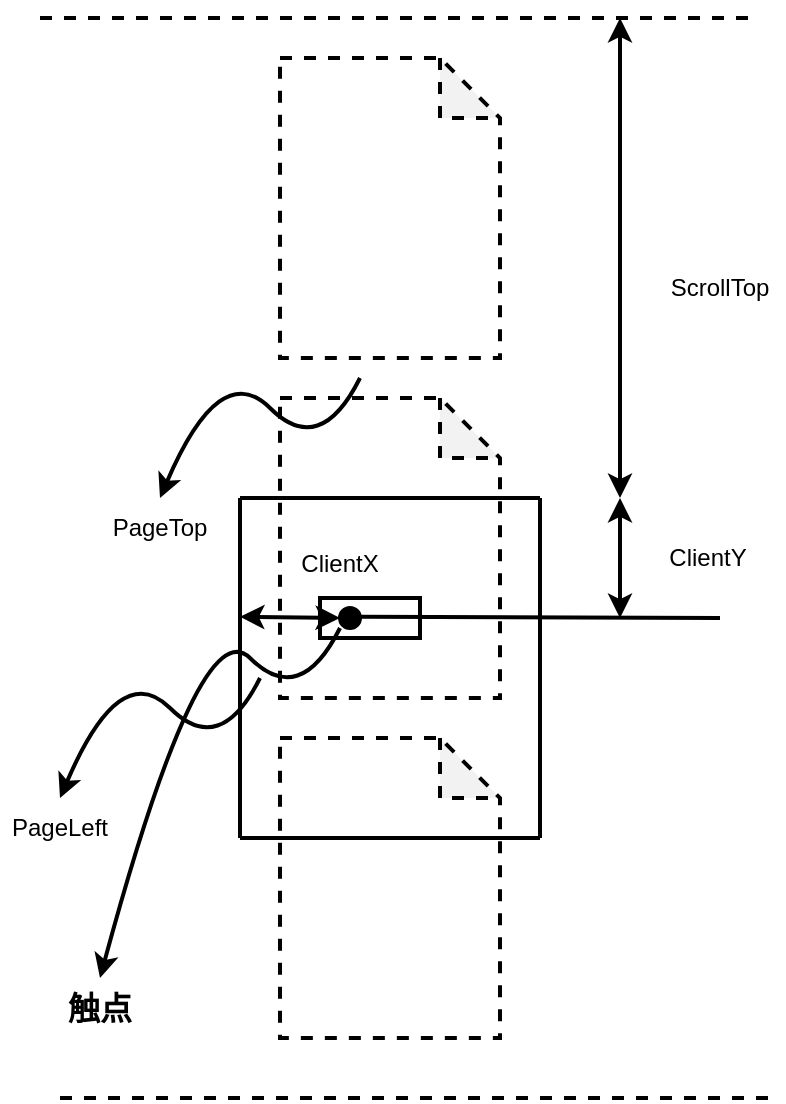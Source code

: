 <mxfile version="20.8.13" type="github">
  <diagram name="第 1 页" id="sRXJkV-LVnb2FucYwR0I">
    <mxGraphModel dx="1193" dy="640" grid="1" gridSize="10" guides="1" tooltips="1" connect="1" arrows="1" fold="1" page="1" pageScale="1" pageWidth="827" pageHeight="1169" math="0" shadow="0">
      <root>
        <mxCell id="0" />
        <mxCell id="1" parent="0" />
        <mxCell id="H-jnt7c-LcWuIAZDKXMh-1" value="" style="endArrow=none;html=1;rounded=0;strokeWidth=2;dashed=1;" edge="1" parent="1">
          <mxGeometry width="50" height="50" relative="1" as="geometry">
            <mxPoint x="50" y="100" as="sourcePoint" />
            <mxPoint x="410" y="100" as="targetPoint" />
          </mxGeometry>
        </mxCell>
        <mxCell id="H-jnt7c-LcWuIAZDKXMh-2" value="" style="shape=note;whiteSpace=wrap;html=1;backgroundOutline=1;darkOpacity=0.05;strokeWidth=2;dashed=1;" vertex="1" parent="1">
          <mxGeometry x="170" y="120" width="110" height="150" as="geometry" />
        </mxCell>
        <mxCell id="H-jnt7c-LcWuIAZDKXMh-3" value="" style="shape=note;whiteSpace=wrap;html=1;backgroundOutline=1;darkOpacity=0.05;strokeWidth=2;dashed=1;" vertex="1" parent="1">
          <mxGeometry x="170" y="290" width="110" height="150" as="geometry" />
        </mxCell>
        <mxCell id="H-jnt7c-LcWuIAZDKXMh-4" value="" style="shape=note;whiteSpace=wrap;html=1;backgroundOutline=1;darkOpacity=0.05;strokeWidth=2;dashed=1;" vertex="1" parent="1">
          <mxGeometry x="170" y="460" width="110" height="150" as="geometry" />
        </mxCell>
        <mxCell id="H-jnt7c-LcWuIAZDKXMh-5" value="" style="endArrow=none;html=1;rounded=0;strokeWidth=2;" edge="1" parent="1">
          <mxGeometry width="50" height="50" relative="1" as="geometry">
            <mxPoint x="150" y="510" as="sourcePoint" />
            <mxPoint x="300" y="510" as="targetPoint" />
          </mxGeometry>
        </mxCell>
        <mxCell id="H-jnt7c-LcWuIAZDKXMh-6" value="" style="endArrow=none;html=1;rounded=0;strokeWidth=2;" edge="1" parent="1">
          <mxGeometry width="50" height="50" relative="1" as="geometry">
            <mxPoint x="150" y="340" as="sourcePoint" />
            <mxPoint x="300" y="340" as="targetPoint" />
          </mxGeometry>
        </mxCell>
        <mxCell id="H-jnt7c-LcWuIAZDKXMh-7" value="" style="endArrow=none;html=1;rounded=0;strokeWidth=2;" edge="1" parent="1">
          <mxGeometry width="50" height="50" relative="1" as="geometry">
            <mxPoint x="150" y="510" as="sourcePoint" />
            <mxPoint x="150" y="340" as="targetPoint" />
          </mxGeometry>
        </mxCell>
        <mxCell id="H-jnt7c-LcWuIAZDKXMh-8" value="" style="endArrow=none;html=1;rounded=0;strokeWidth=2;" edge="1" parent="1">
          <mxGeometry width="50" height="50" relative="1" as="geometry">
            <mxPoint x="300" y="510" as="sourcePoint" />
            <mxPoint x="300" y="340" as="targetPoint" />
          </mxGeometry>
        </mxCell>
        <mxCell id="H-jnt7c-LcWuIAZDKXMh-9" value="" style="rounded=0;whiteSpace=wrap;html=1;strokeWidth=2;" vertex="1" parent="1">
          <mxGeometry x="190" y="390" width="50" height="20" as="geometry" />
        </mxCell>
        <mxCell id="H-jnt7c-LcWuIAZDKXMh-10" value="" style="ellipse;whiteSpace=wrap;html=1;aspect=fixed;strokeWidth=2;fillColor=#000000;" vertex="1" parent="1">
          <mxGeometry x="200" y="395" width="10" height="10" as="geometry" />
        </mxCell>
        <mxCell id="H-jnt7c-LcWuIAZDKXMh-13" value="" style="endArrow=none;html=1;rounded=0;strokeWidth=2;dashed=1;" edge="1" parent="1">
          <mxGeometry width="50" height="50" relative="1" as="geometry">
            <mxPoint x="60" y="640" as="sourcePoint" />
            <mxPoint x="420" y="640" as="targetPoint" />
          </mxGeometry>
        </mxCell>
        <mxCell id="H-jnt7c-LcWuIAZDKXMh-15" value="" style="curved=1;endArrow=classic;html=1;rounded=0;strokeWidth=2;" edge="1" parent="1">
          <mxGeometry width="50" height="50" relative="1" as="geometry">
            <mxPoint x="160" y="430" as="sourcePoint" />
            <mxPoint x="60" y="490" as="targetPoint" />
            <Array as="points">
              <mxPoint x="140" y="470" />
              <mxPoint x="90" y="420" />
            </Array>
          </mxGeometry>
        </mxCell>
        <mxCell id="H-jnt7c-LcWuIAZDKXMh-16" value="PageLeft" style="text;html=1;strokeColor=none;fillColor=none;align=center;verticalAlign=middle;whiteSpace=wrap;rounded=0;" vertex="1" parent="1">
          <mxGeometry x="30" y="490" width="60" height="30" as="geometry" />
        </mxCell>
        <mxCell id="H-jnt7c-LcWuIAZDKXMh-17" value="" style="curved=1;endArrow=classic;html=1;rounded=0;strokeWidth=2;" edge="1" parent="1">
          <mxGeometry width="50" height="50" relative="1" as="geometry">
            <mxPoint x="210" y="280" as="sourcePoint" />
            <mxPoint x="110" y="340" as="targetPoint" />
            <Array as="points">
              <mxPoint x="190" y="320" />
              <mxPoint x="140" y="270" />
            </Array>
          </mxGeometry>
        </mxCell>
        <mxCell id="H-jnt7c-LcWuIAZDKXMh-18" value="PageTop" style="text;html=1;strokeColor=none;fillColor=none;align=center;verticalAlign=middle;whiteSpace=wrap;rounded=0;" vertex="1" parent="1">
          <mxGeometry x="80" y="340" width="60" height="30" as="geometry" />
        </mxCell>
        <mxCell id="H-jnt7c-LcWuIAZDKXMh-20" value="" style="endArrow=classic;startArrow=classic;html=1;rounded=0;strokeWidth=2;entryX=0;entryY=0.5;entryDx=0;entryDy=0;" edge="1" parent="1" target="H-jnt7c-LcWuIAZDKXMh-10">
          <mxGeometry width="50" height="50" relative="1" as="geometry">
            <mxPoint x="150" y="399.38" as="sourcePoint" />
            <mxPoint x="190" y="399.38" as="targetPoint" />
          </mxGeometry>
        </mxCell>
        <mxCell id="H-jnt7c-LcWuIAZDKXMh-21" value="ClientX" style="text;html=1;strokeColor=none;fillColor=none;align=center;verticalAlign=middle;whiteSpace=wrap;rounded=0;" vertex="1" parent="1">
          <mxGeometry x="170" y="355" width="60" height="35" as="geometry" />
        </mxCell>
        <mxCell id="H-jnt7c-LcWuIAZDKXMh-24" value="" style="endArrow=none;html=1;rounded=0;strokeWidth=2;" edge="1" parent="1">
          <mxGeometry width="50" height="50" relative="1" as="geometry">
            <mxPoint x="210" y="399.38" as="sourcePoint" />
            <mxPoint x="390" y="400" as="targetPoint" />
          </mxGeometry>
        </mxCell>
        <mxCell id="H-jnt7c-LcWuIAZDKXMh-26" value="" style="curved=1;endArrow=classic;html=1;rounded=0;strokeWidth=2;" edge="1" parent="1">
          <mxGeometry width="50" height="50" relative="1" as="geometry">
            <mxPoint x="200" y="405" as="sourcePoint" />
            <mxPoint x="80" y="580" as="targetPoint" />
            <Array as="points">
              <mxPoint x="180" y="445" />
              <mxPoint x="130" y="395" />
            </Array>
          </mxGeometry>
        </mxCell>
        <mxCell id="H-jnt7c-LcWuIAZDKXMh-28" value="&lt;b&gt;&lt;font style=&quot;font-size: 16px;&quot;&gt;触点&lt;/font&gt;&lt;/b&gt;" style="text;html=1;strokeColor=none;fillColor=none;align=center;verticalAlign=middle;whiteSpace=wrap;rounded=0;" vertex="1" parent="1">
          <mxGeometry x="50" y="580" width="60" height="30" as="geometry" />
        </mxCell>
        <mxCell id="H-jnt7c-LcWuIAZDKXMh-29" value="" style="endArrow=classic;startArrow=classic;html=1;rounded=0;strokeWidth=2;fontSize=16;" edge="1" parent="1">
          <mxGeometry width="50" height="50" relative="1" as="geometry">
            <mxPoint x="340" y="400" as="sourcePoint" />
            <mxPoint x="340" y="340" as="targetPoint" />
          </mxGeometry>
        </mxCell>
        <mxCell id="H-jnt7c-LcWuIAZDKXMh-30" value="" style="endArrow=classic;startArrow=classic;html=1;rounded=0;strokeWidth=2;fontSize=16;" edge="1" parent="1">
          <mxGeometry width="50" height="50" relative="1" as="geometry">
            <mxPoint x="340" y="340" as="sourcePoint" />
            <mxPoint x="340" y="100" as="targetPoint" />
          </mxGeometry>
        </mxCell>
        <mxCell id="H-jnt7c-LcWuIAZDKXMh-33" value="ClientY" style="text;html=1;strokeColor=none;fillColor=none;align=center;verticalAlign=middle;whiteSpace=wrap;rounded=0;" vertex="1" parent="1">
          <mxGeometry x="354" y="355" width="60" height="30" as="geometry" />
        </mxCell>
        <mxCell id="H-jnt7c-LcWuIAZDKXMh-34" value="ScrollTop" style="text;html=1;strokeColor=none;fillColor=none;align=center;verticalAlign=middle;whiteSpace=wrap;rounded=0;" vertex="1" parent="1">
          <mxGeometry x="360" y="220" width="60" height="30" as="geometry" />
        </mxCell>
      </root>
    </mxGraphModel>
  </diagram>
</mxfile>
